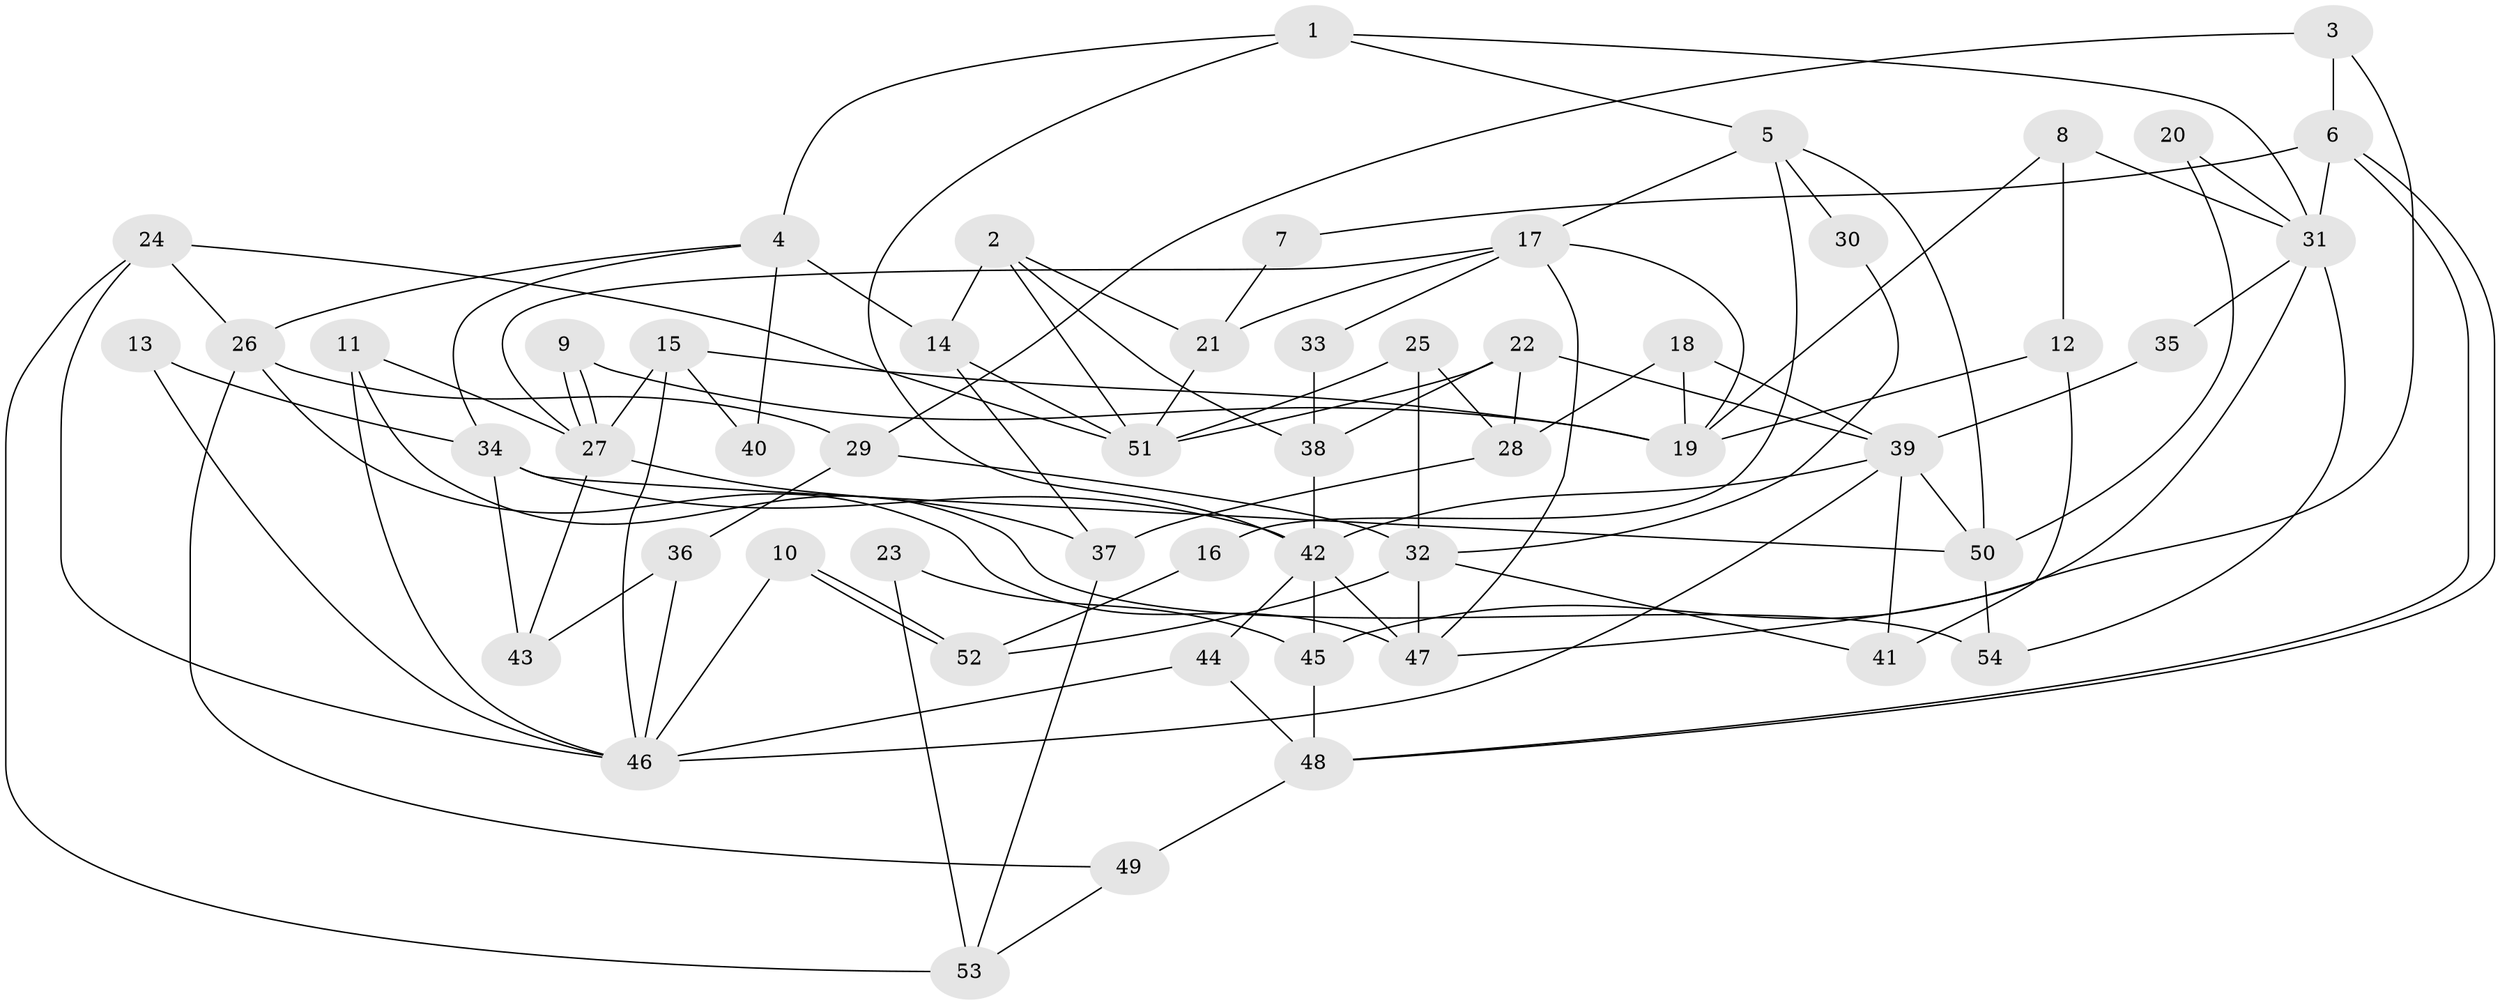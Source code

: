 // Generated by graph-tools (version 1.1) at 2025/11/02/27/25 16:11:20]
// undirected, 54 vertices, 108 edges
graph export_dot {
graph [start="1"]
  node [color=gray90,style=filled];
  1;
  2;
  3;
  4;
  5;
  6;
  7;
  8;
  9;
  10;
  11;
  12;
  13;
  14;
  15;
  16;
  17;
  18;
  19;
  20;
  21;
  22;
  23;
  24;
  25;
  26;
  27;
  28;
  29;
  30;
  31;
  32;
  33;
  34;
  35;
  36;
  37;
  38;
  39;
  40;
  41;
  42;
  43;
  44;
  45;
  46;
  47;
  48;
  49;
  50;
  51;
  52;
  53;
  54;
  1 -- 42;
  1 -- 4;
  1 -- 5;
  1 -- 31;
  2 -- 38;
  2 -- 51;
  2 -- 14;
  2 -- 21;
  3 -- 29;
  3 -- 6;
  3 -- 45;
  4 -- 34;
  4 -- 14;
  4 -- 26;
  4 -- 40;
  5 -- 50;
  5 -- 16;
  5 -- 17;
  5 -- 30;
  6 -- 48;
  6 -- 48;
  6 -- 31;
  6 -- 7;
  7 -- 21;
  8 -- 19;
  8 -- 31;
  8 -- 12;
  9 -- 19;
  9 -- 27;
  9 -- 27;
  10 -- 52;
  10 -- 52;
  10 -- 46;
  11 -- 54;
  11 -- 27;
  11 -- 46;
  12 -- 19;
  12 -- 41;
  13 -- 34;
  13 -- 46;
  14 -- 51;
  14 -- 37;
  15 -- 19;
  15 -- 27;
  15 -- 40;
  15 -- 46;
  16 -- 52;
  17 -- 27;
  17 -- 19;
  17 -- 21;
  17 -- 33;
  17 -- 47;
  18 -- 39;
  18 -- 28;
  18 -- 19;
  20 -- 50;
  20 -- 31;
  21 -- 51;
  22 -- 51;
  22 -- 39;
  22 -- 28;
  22 -- 38;
  23 -- 45;
  23 -- 53;
  24 -- 53;
  24 -- 46;
  24 -- 26;
  24 -- 51;
  25 -- 32;
  25 -- 51;
  25 -- 28;
  26 -- 29;
  26 -- 47;
  26 -- 49;
  27 -- 37;
  27 -- 43;
  28 -- 37;
  29 -- 32;
  29 -- 36;
  30 -- 32;
  31 -- 47;
  31 -- 35;
  31 -- 54;
  32 -- 47;
  32 -- 41;
  32 -- 52;
  33 -- 38;
  34 -- 42;
  34 -- 43;
  34 -- 50;
  35 -- 39;
  36 -- 46;
  36 -- 43;
  37 -- 53;
  38 -- 42;
  39 -- 46;
  39 -- 42;
  39 -- 41;
  39 -- 50;
  42 -- 44;
  42 -- 47;
  42 -- 45;
  44 -- 48;
  44 -- 46;
  45 -- 48;
  48 -- 49;
  49 -- 53;
  50 -- 54;
}
